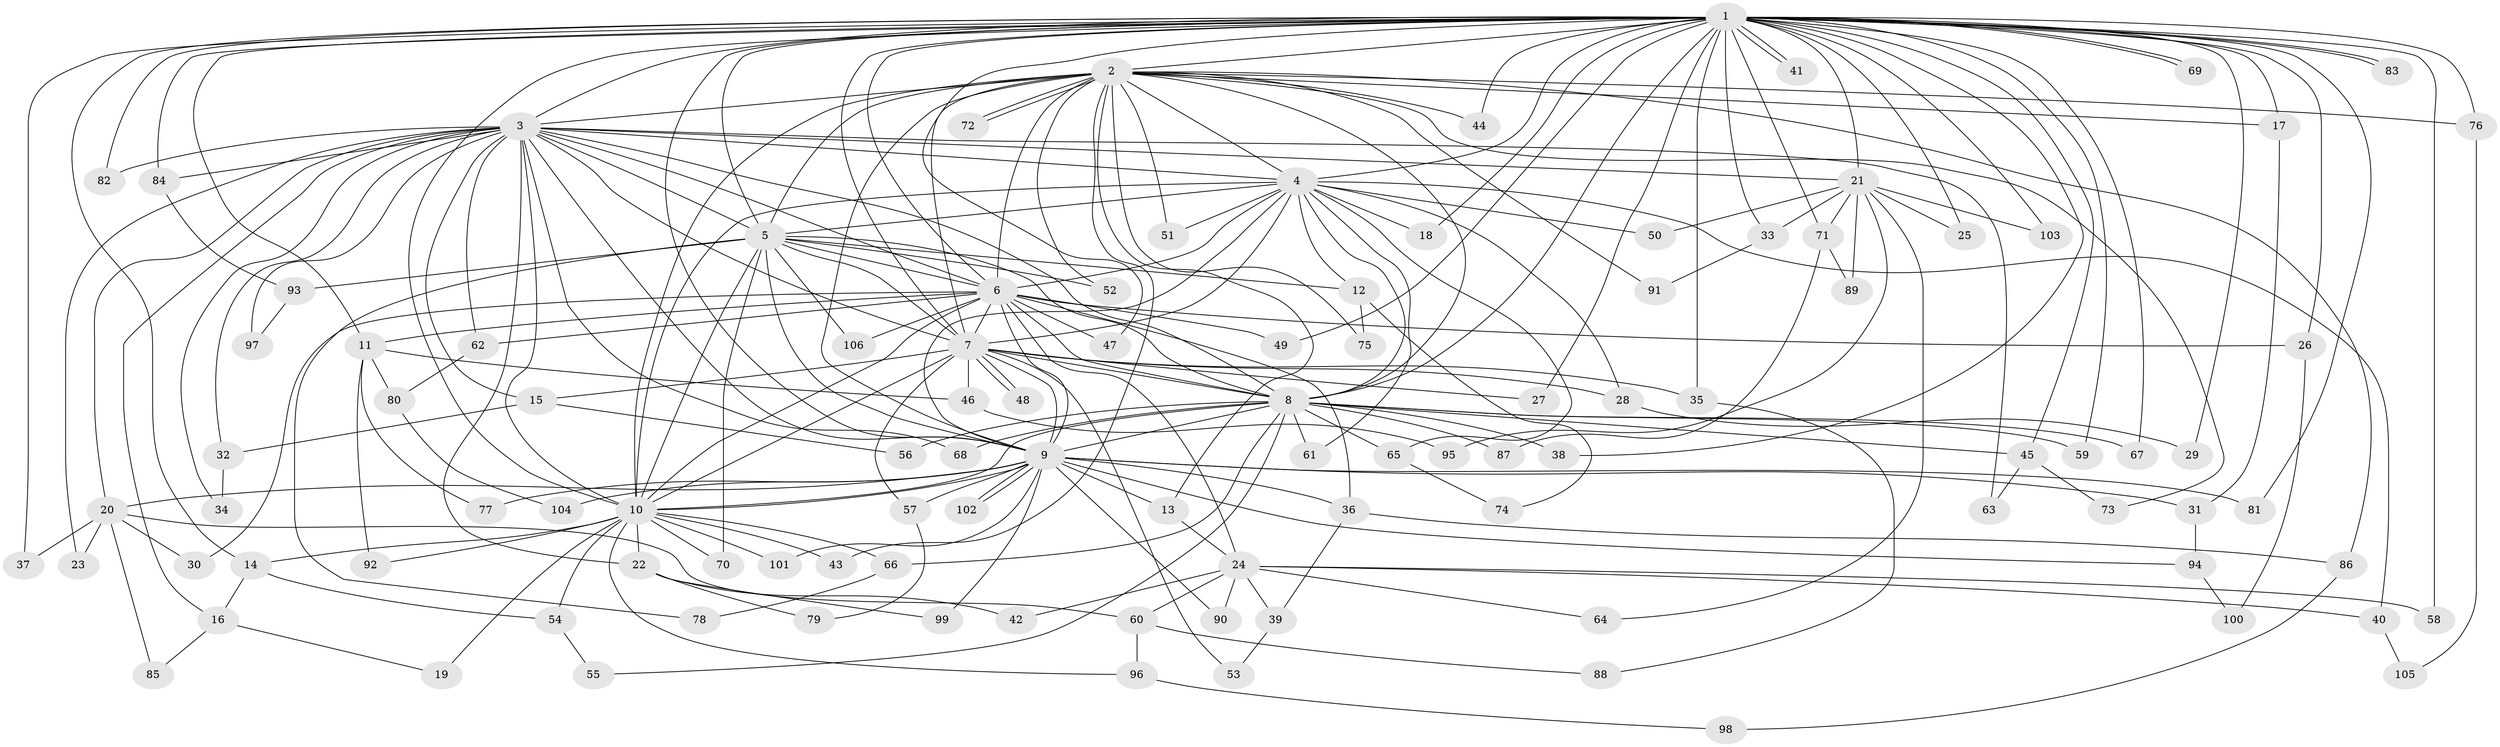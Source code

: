 // coarse degree distribution, {20: 0.023809523809523808, 2: 0.5952380952380952, 1: 0.19047619047619047, 3: 0.07142857142857142, 22: 0.023809523809523808, 4: 0.023809523809523808, 15: 0.023809523809523808, 5: 0.023809523809523808, 17: 0.023809523809523808}
// Generated by graph-tools (version 1.1) at 2025/48/03/04/25 21:48:46]
// undirected, 106 vertices, 237 edges
graph export_dot {
graph [start="1"]
  node [color=gray90,style=filled];
  1;
  2;
  3;
  4;
  5;
  6;
  7;
  8;
  9;
  10;
  11;
  12;
  13;
  14;
  15;
  16;
  17;
  18;
  19;
  20;
  21;
  22;
  23;
  24;
  25;
  26;
  27;
  28;
  29;
  30;
  31;
  32;
  33;
  34;
  35;
  36;
  37;
  38;
  39;
  40;
  41;
  42;
  43;
  44;
  45;
  46;
  47;
  48;
  49;
  50;
  51;
  52;
  53;
  54;
  55;
  56;
  57;
  58;
  59;
  60;
  61;
  62;
  63;
  64;
  65;
  66;
  67;
  68;
  69;
  70;
  71;
  72;
  73;
  74;
  75;
  76;
  77;
  78;
  79;
  80;
  81;
  82;
  83;
  84;
  85;
  86;
  87;
  88;
  89;
  90;
  91;
  92;
  93;
  94;
  95;
  96;
  97;
  98;
  99;
  100;
  101;
  102;
  103;
  104;
  105;
  106;
  1 -- 2;
  1 -- 3;
  1 -- 4;
  1 -- 5;
  1 -- 6;
  1 -- 7;
  1 -- 8;
  1 -- 9;
  1 -- 10;
  1 -- 11;
  1 -- 14;
  1 -- 17;
  1 -- 18;
  1 -- 21;
  1 -- 25;
  1 -- 26;
  1 -- 27;
  1 -- 29;
  1 -- 33;
  1 -- 35;
  1 -- 37;
  1 -- 38;
  1 -- 41;
  1 -- 41;
  1 -- 44;
  1 -- 45;
  1 -- 47;
  1 -- 49;
  1 -- 58;
  1 -- 59;
  1 -- 67;
  1 -- 69;
  1 -- 69;
  1 -- 71;
  1 -- 76;
  1 -- 81;
  1 -- 82;
  1 -- 83;
  1 -- 83;
  1 -- 84;
  1 -- 103;
  2 -- 3;
  2 -- 4;
  2 -- 5;
  2 -- 6;
  2 -- 7;
  2 -- 8;
  2 -- 9;
  2 -- 10;
  2 -- 13;
  2 -- 17;
  2 -- 43;
  2 -- 44;
  2 -- 51;
  2 -- 52;
  2 -- 72;
  2 -- 72;
  2 -- 73;
  2 -- 75;
  2 -- 76;
  2 -- 86;
  2 -- 91;
  3 -- 4;
  3 -- 5;
  3 -- 6;
  3 -- 7;
  3 -- 8;
  3 -- 9;
  3 -- 10;
  3 -- 15;
  3 -- 16;
  3 -- 20;
  3 -- 21;
  3 -- 22;
  3 -- 23;
  3 -- 32;
  3 -- 34;
  3 -- 62;
  3 -- 63;
  3 -- 68;
  3 -- 82;
  3 -- 84;
  3 -- 97;
  4 -- 5;
  4 -- 6;
  4 -- 7;
  4 -- 8;
  4 -- 9;
  4 -- 10;
  4 -- 12;
  4 -- 18;
  4 -- 28;
  4 -- 40;
  4 -- 50;
  4 -- 51;
  4 -- 61;
  4 -- 65;
  5 -- 6;
  5 -- 7;
  5 -- 8;
  5 -- 9;
  5 -- 10;
  5 -- 12;
  5 -- 52;
  5 -- 70;
  5 -- 78;
  5 -- 93;
  5 -- 106;
  6 -- 7;
  6 -- 8;
  6 -- 9;
  6 -- 10;
  6 -- 11;
  6 -- 24;
  6 -- 26;
  6 -- 30;
  6 -- 36;
  6 -- 47;
  6 -- 49;
  6 -- 62;
  6 -- 106;
  7 -- 8;
  7 -- 9;
  7 -- 10;
  7 -- 15;
  7 -- 27;
  7 -- 28;
  7 -- 35;
  7 -- 46;
  7 -- 48;
  7 -- 48;
  7 -- 53;
  7 -- 57;
  8 -- 9;
  8 -- 10;
  8 -- 38;
  8 -- 45;
  8 -- 55;
  8 -- 56;
  8 -- 59;
  8 -- 61;
  8 -- 65;
  8 -- 66;
  8 -- 67;
  8 -- 68;
  8 -- 87;
  9 -- 10;
  9 -- 13;
  9 -- 20;
  9 -- 31;
  9 -- 36;
  9 -- 57;
  9 -- 77;
  9 -- 81;
  9 -- 90;
  9 -- 94;
  9 -- 99;
  9 -- 101;
  9 -- 102;
  9 -- 102;
  9 -- 104;
  10 -- 14;
  10 -- 19;
  10 -- 22;
  10 -- 43;
  10 -- 54;
  10 -- 66;
  10 -- 70;
  10 -- 92;
  10 -- 96;
  10 -- 101;
  11 -- 46;
  11 -- 77;
  11 -- 80;
  11 -- 92;
  12 -- 74;
  12 -- 75;
  13 -- 24;
  14 -- 16;
  14 -- 54;
  15 -- 32;
  15 -- 56;
  16 -- 19;
  16 -- 85;
  17 -- 31;
  20 -- 23;
  20 -- 30;
  20 -- 37;
  20 -- 60;
  20 -- 85;
  21 -- 25;
  21 -- 33;
  21 -- 50;
  21 -- 64;
  21 -- 71;
  21 -- 89;
  21 -- 95;
  21 -- 103;
  22 -- 42;
  22 -- 79;
  22 -- 99;
  24 -- 39;
  24 -- 40;
  24 -- 42;
  24 -- 58;
  24 -- 60;
  24 -- 64;
  24 -- 90;
  26 -- 100;
  28 -- 29;
  31 -- 94;
  32 -- 34;
  33 -- 91;
  35 -- 88;
  36 -- 39;
  36 -- 86;
  39 -- 53;
  40 -- 105;
  45 -- 63;
  45 -- 73;
  46 -- 95;
  54 -- 55;
  57 -- 79;
  60 -- 88;
  60 -- 96;
  62 -- 80;
  65 -- 74;
  66 -- 78;
  71 -- 87;
  71 -- 89;
  76 -- 105;
  80 -- 104;
  84 -- 93;
  86 -- 98;
  93 -- 97;
  94 -- 100;
  96 -- 98;
}
